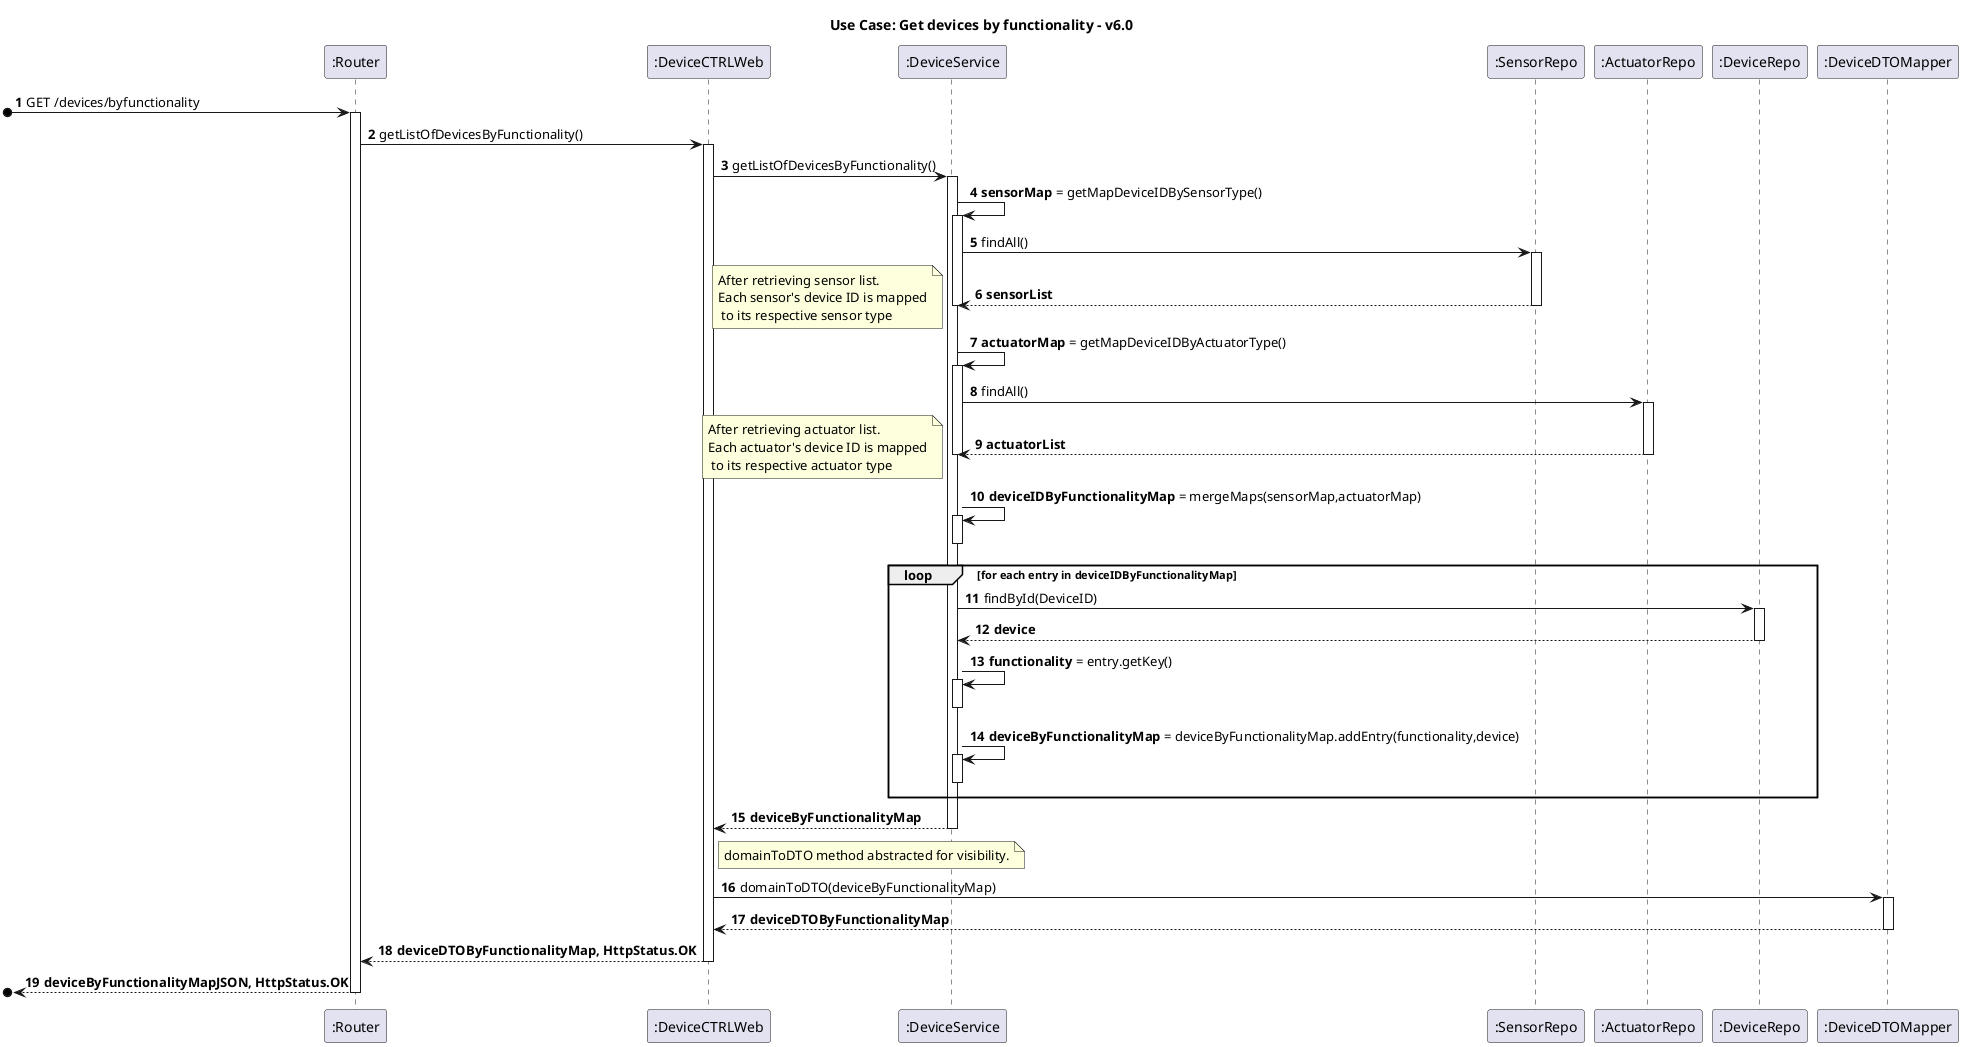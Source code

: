 @startuml

title Use Case: Get devices by functionality - v6.0

autonumber

participant ":Router" as R
participant ":DeviceCTRLWeb" as C
participant ":DeviceService" as DS
participant ":SensorRepo" as SR

participant ":ActuatorRepo" as AR

participant ":DeviceRepo" as DR
participant ":DeviceDTOMapper" as DM


[o-> R : GET /devices/byfunctionality
activate R

R-> C : getListOfDevicesByFunctionality()
activate C

C -> DS : getListOfDevicesByFunctionality()
activate DS


DS -> DS : **sensorMap** = getMapDeviceIDBySensorType()
activate DS
DS -> SR : findAll()
activate SR
SR --> DS :  **sensorList**
deactivate SR
deactivate DS

note left: After retrieving sensor list. \nEach sensor's device ID is mapped\n to its respective sensor type

DS -> DS : **actuatorMap** = getMapDeviceIDByActuatorType()
activate DS
DS -> AR : findAll()
activate AR
AR --> DS :  **actuatorList**
deactivate AR
deactivate DS

note left: After retrieving actuator list. \nEach actuator's device ID is mapped\n to its respective actuator type

DS -> DS : **deviceIDByFunctionalityMap** = mergeMaps(sensorMap,actuatorMap)
activate DS
deactivate DS

loop for each entry in deviceIDByFunctionalityMap
DS -> DR : findById(DeviceID)
activate DR
DR --> DS : **device**
deactivate DR
DS -> DS : **functionality** = entry.getKey()
activate DS
deactivate DS
DS -> DS : **deviceByFunctionalityMap** = deviceByFunctionalityMap.addEntry(functionality,device)
activate DS
deactivate DS
end loop
DS --> C : **deviceByFunctionalityMap**
deactivate DS

note right of C: domainToDTO method abstracted for visibility.
C -> DM : domainToDTO(deviceByFunctionalityMap)
activate DM
DM --> C : **deviceDTOByFunctionalityMap**
deactivate DM
C --> R : **deviceDTOByFunctionalityMap, HttpStatus.OK**
deactivate C
[o<-- R : **deviceByFunctionalityMapJSON, HttpStatus.OK**
deactivate R
@enduml